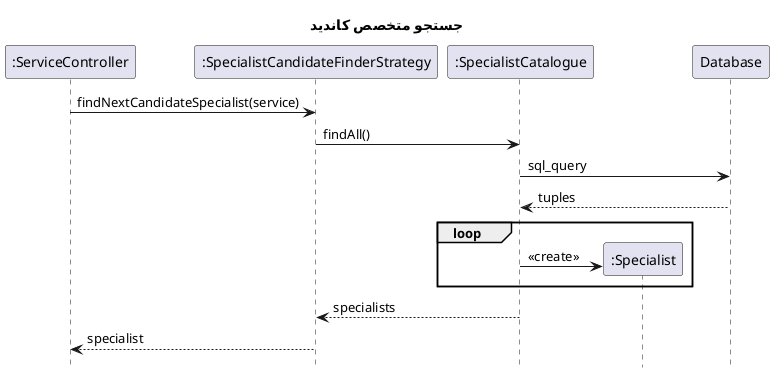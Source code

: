 @startuml findNextCandidate
hide footbox
title "جستجو متخصص کاندید"
participant ":ServiceController" as ServiceController
participant ":SpecialistCandidateFinderStrategy" as SpecialistCandidateFinderStrategy
participant ":SpecialistCatalogue" as SpecialistCatalogue
participant ":Specialist" as Specialist

ServiceController -> SpecialistCandidateFinderStrategy: findNextCandidateSpecialist(service)
SpecialistCandidateFinderStrategy -> SpecialistCatalogue: findAll()
SpecialistCatalogue -> Database: sql_query
return tuples
loop
    SpecialistCatalogue -> Specialist **: <<create>>
end
SpecialistCatalogue --> SpecialistCandidateFinderStrategy: specialists
SpecialistCandidateFinderStrategy --> ServiceController: specialist

@enduml